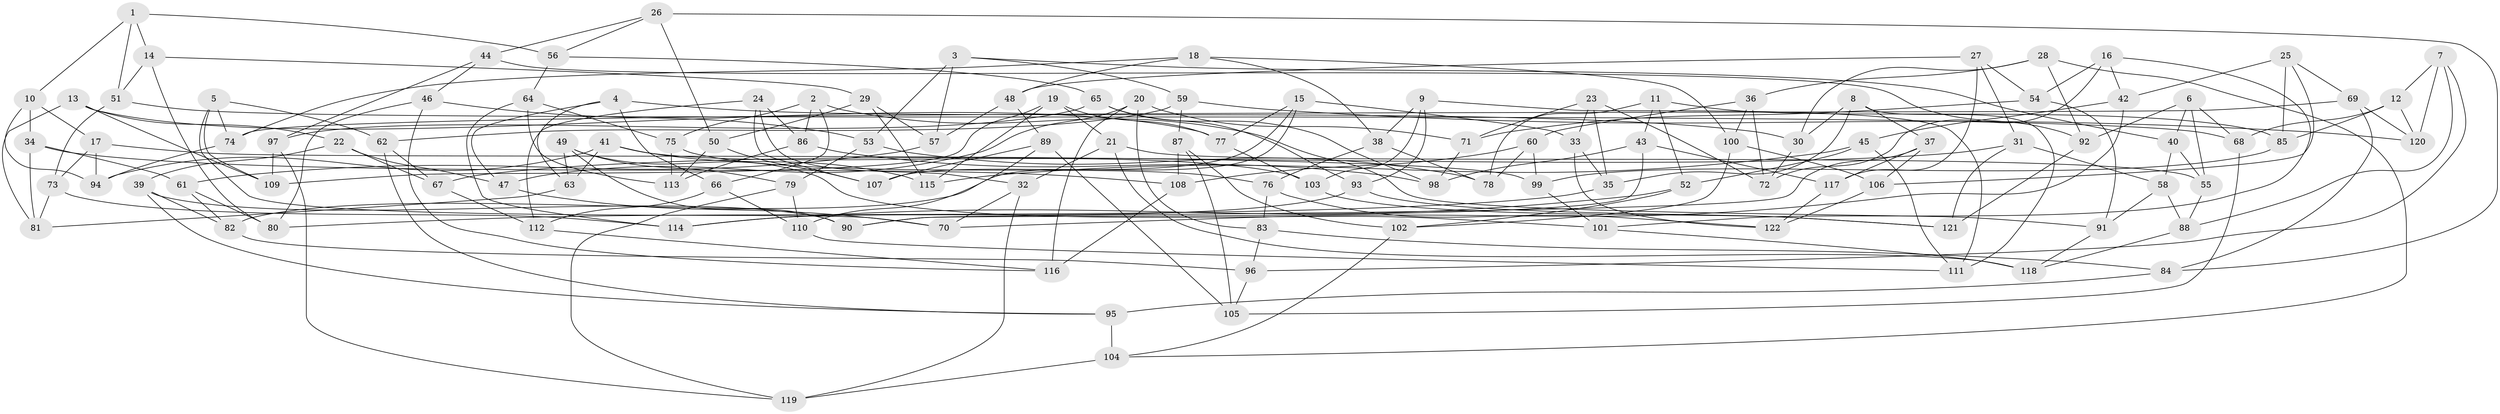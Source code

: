 // coarse degree distribution, {5: 0.11688311688311688, 6: 0.4675324675324675, 4: 0.37662337662337664, 3: 0.03896103896103896}
// Generated by graph-tools (version 1.1) at 2025/24/03/03/25 07:24:28]
// undirected, 122 vertices, 244 edges
graph export_dot {
graph [start="1"]
  node [color=gray90,style=filled];
  1;
  2;
  3;
  4;
  5;
  6;
  7;
  8;
  9;
  10;
  11;
  12;
  13;
  14;
  15;
  16;
  17;
  18;
  19;
  20;
  21;
  22;
  23;
  24;
  25;
  26;
  27;
  28;
  29;
  30;
  31;
  32;
  33;
  34;
  35;
  36;
  37;
  38;
  39;
  40;
  41;
  42;
  43;
  44;
  45;
  46;
  47;
  48;
  49;
  50;
  51;
  52;
  53;
  54;
  55;
  56;
  57;
  58;
  59;
  60;
  61;
  62;
  63;
  64;
  65;
  66;
  67;
  68;
  69;
  70;
  71;
  72;
  73;
  74;
  75;
  76;
  77;
  78;
  79;
  80;
  81;
  82;
  83;
  84;
  85;
  86;
  87;
  88;
  89;
  90;
  91;
  92;
  93;
  94;
  95;
  96;
  97;
  98;
  99;
  100;
  101;
  102;
  103;
  104;
  105;
  106;
  107;
  108;
  109;
  110;
  111;
  112;
  113;
  114;
  115;
  116;
  117;
  118;
  119;
  120;
  121;
  122;
  1 -- 10;
  1 -- 14;
  1 -- 51;
  1 -- 56;
  2 -- 91;
  2 -- 86;
  2 -- 75;
  2 -- 66;
  3 -- 53;
  3 -- 40;
  3 -- 59;
  3 -- 57;
  4 -- 47;
  4 -- 63;
  4 -- 66;
  4 -- 30;
  5 -- 70;
  5 -- 62;
  5 -- 74;
  5 -- 109;
  6 -- 55;
  6 -- 68;
  6 -- 92;
  6 -- 40;
  7 -- 12;
  7 -- 96;
  7 -- 120;
  7 -- 88;
  8 -- 37;
  8 -- 111;
  8 -- 35;
  8 -- 30;
  9 -- 93;
  9 -- 103;
  9 -- 111;
  9 -- 38;
  10 -- 34;
  10 -- 94;
  10 -- 17;
  11 -- 52;
  11 -- 43;
  11 -- 78;
  11 -- 85;
  12 -- 85;
  12 -- 68;
  12 -- 120;
  13 -- 77;
  13 -- 109;
  13 -- 81;
  13 -- 22;
  14 -- 51;
  14 -- 80;
  14 -- 29;
  15 -- 107;
  15 -- 33;
  15 -- 82;
  15 -- 77;
  16 -- 72;
  16 -- 42;
  16 -- 54;
  16 -- 101;
  17 -- 99;
  17 -- 94;
  17 -- 73;
  18 -- 74;
  18 -- 38;
  18 -- 100;
  18 -- 48;
  19 -- 109;
  19 -- 115;
  19 -- 77;
  19 -- 21;
  20 -- 47;
  20 -- 71;
  20 -- 83;
  20 -- 116;
  21 -- 118;
  21 -- 55;
  21 -- 32;
  22 -- 67;
  22 -- 39;
  22 -- 47;
  23 -- 35;
  23 -- 71;
  23 -- 33;
  23 -- 72;
  24 -- 86;
  24 -- 107;
  24 -- 32;
  24 -- 112;
  25 -- 106;
  25 -- 69;
  25 -- 42;
  25 -- 85;
  26 -- 56;
  26 -- 84;
  26 -- 50;
  26 -- 44;
  27 -- 54;
  27 -- 117;
  27 -- 48;
  27 -- 31;
  28 -- 36;
  28 -- 30;
  28 -- 104;
  28 -- 92;
  29 -- 115;
  29 -- 57;
  29 -- 50;
  30 -- 72;
  31 -- 121;
  31 -- 58;
  31 -- 67;
  32 -- 70;
  32 -- 119;
  33 -- 35;
  33 -- 122;
  34 -- 81;
  34 -- 61;
  34 -- 108;
  35 -- 80;
  36 -- 72;
  36 -- 60;
  36 -- 100;
  37 -- 117;
  37 -- 106;
  37 -- 90;
  38 -- 76;
  38 -- 78;
  39 -- 82;
  39 -- 90;
  39 -- 95;
  40 -- 58;
  40 -- 55;
  41 -- 103;
  41 -- 115;
  41 -- 94;
  41 -- 63;
  42 -- 70;
  42 -- 45;
  43 -- 90;
  43 -- 98;
  43 -- 117;
  44 -- 92;
  44 -- 46;
  44 -- 97;
  45 -- 111;
  45 -- 52;
  45 -- 115;
  46 -- 80;
  46 -- 53;
  46 -- 116;
  47 -- 70;
  48 -- 57;
  48 -- 89;
  49 -- 101;
  49 -- 79;
  49 -- 63;
  49 -- 90;
  50 -- 113;
  50 -- 107;
  51 -- 68;
  51 -- 73;
  52 -- 102;
  52 -- 114;
  53 -- 78;
  53 -- 79;
  54 -- 91;
  54 -- 71;
  55 -- 88;
  56 -- 65;
  56 -- 64;
  57 -- 61;
  58 -- 88;
  58 -- 91;
  59 -- 87;
  59 -- 62;
  59 -- 120;
  60 -- 78;
  60 -- 108;
  60 -- 99;
  61 -- 82;
  61 -- 80;
  62 -- 95;
  62 -- 67;
  63 -- 81;
  64 -- 114;
  64 -- 75;
  64 -- 113;
  65 -- 97;
  65 -- 98;
  65 -- 93;
  66 -- 112;
  66 -- 110;
  67 -- 112;
  68 -- 105;
  69 -- 84;
  69 -- 74;
  69 -- 120;
  71 -- 98;
  73 -- 81;
  73 -- 114;
  74 -- 94;
  75 -- 76;
  75 -- 113;
  76 -- 122;
  76 -- 83;
  77 -- 103;
  79 -- 110;
  79 -- 119;
  82 -- 96;
  83 -- 96;
  83 -- 84;
  84 -- 95;
  85 -- 99;
  86 -- 98;
  86 -- 113;
  87 -- 102;
  87 -- 108;
  87 -- 105;
  88 -- 118;
  89 -- 107;
  89 -- 105;
  89 -- 110;
  91 -- 118;
  92 -- 121;
  93 -- 114;
  93 -- 121;
  95 -- 104;
  96 -- 105;
  97 -- 119;
  97 -- 109;
  99 -- 101;
  100 -- 102;
  100 -- 106;
  101 -- 118;
  102 -- 104;
  103 -- 121;
  104 -- 119;
  106 -- 122;
  108 -- 116;
  110 -- 111;
  112 -- 116;
  117 -- 122;
}
